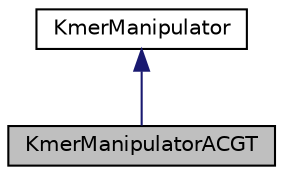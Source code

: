 digraph "KmerManipulatorACGT"
{
 // LATEX_PDF_SIZE
  edge [fontname="Helvetica",fontsize="10",labelfontname="Helvetica",labelfontsize="10"];
  node [fontname="Helvetica",fontsize="10",shape=record];
  Node1 [label="KmerManipulatorACGT",height=0.2,width=0.4,color="black", fillcolor="grey75", style="filled", fontcolor="black",tooltip=" "];
  Node2 -> Node1 [dir="back",color="midnightblue",fontsize="10",style="solid"];
  Node2 [label="KmerManipulator",height=0.2,width=0.4,color="black", fillcolor="white", style="filled",URL="$class_kmer_manipulator.html",tooltip=" "];
}
